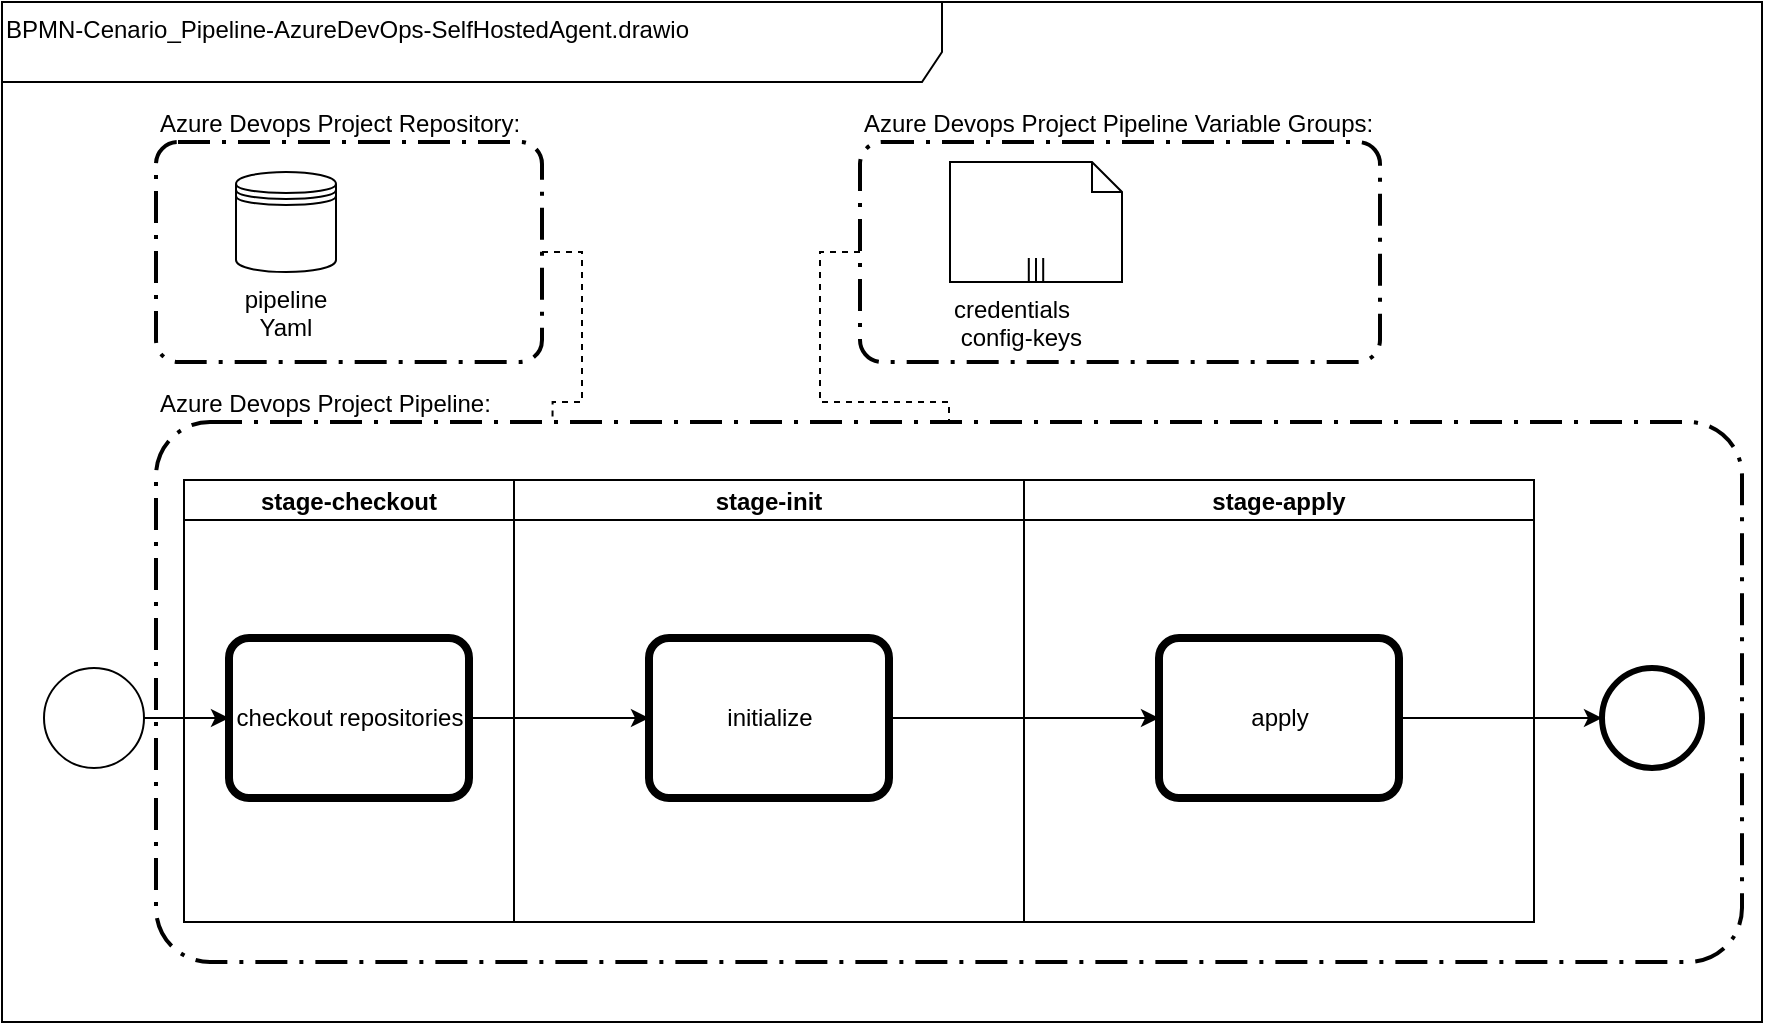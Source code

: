 <mxfile version="20.2.3" type="device"><diagram id="9t7FVnhvxkAf0JGmNi0D" name="Página-1"><mxGraphModel dx="942" dy="582" grid="1" gridSize="10" guides="1" tooltips="1" connect="1" arrows="1" fold="1" page="1" pageScale="1" pageWidth="827" pageHeight="1169" math="0" shadow="0"><root><mxCell id="0"/><mxCell id="1" parent="0"/><mxCell id="p9YbEPfVvi7oQdBkGIc--1" value="BPMN-Cenario_Pipeline-AzureDevOps-SelfHostedAgent.drawio" style="shape=umlFrame;whiteSpace=wrap;html=1;width=470;height=40;align=left;verticalAlign=top;" parent="1" vertex="1"><mxGeometry width="880" height="510" as="geometry"/></mxCell><mxCell id="muLJWTM04YauoSyF-N7c-4" value="Azure Devops Project Pipeline Variable Groups:" style="points=[[0.25,0,0],[0.5,0,0],[0.75,0,0],[1,0.25,0],[1,0.5,0],[1,0.75,0],[0.75,1,0],[0.5,1,0],[0.25,1,0],[0,0.75,0],[0,0.5,0],[0,0.25,0]];rounded=1;arcSize=10;dashed=1;strokeColor=#000000;fillColor=none;gradientColor=none;dashPattern=8 3 1 3;strokeWidth=2;verticalAlign=bottom;labelPosition=center;verticalLabelPosition=top;align=left;textDirection=ltr;" parent="1" vertex="1"><mxGeometry x="429" y="70" width="260" height="110" as="geometry"/></mxCell><mxCell id="p9YbEPfVvi7oQdBkGIc--27" value="Azure Devops Project Pipeline:" style="points=[[0.25,0,0],[0.5,0,0],[0.75,0,0],[1,0.25,0],[1,0.5,0],[1,0.75,0],[0.75,1,0],[0.5,1,0],[0.25,1,0],[0,0.75,0],[0,0.5,0],[0,0.25,0]];rounded=1;arcSize=10;dashed=1;strokeColor=#000000;fillColor=none;gradientColor=none;dashPattern=8 3 1 3;strokeWidth=2;verticalAlign=bottom;labelPosition=center;verticalLabelPosition=top;align=left;textDirection=ltr;" parent="1" vertex="1"><mxGeometry x="77" y="210" width="793" height="270" as="geometry"/></mxCell><mxCell id="p9YbEPfVvi7oQdBkGIc--14" value="Azure Devops Project Repository:" style="points=[[0.25,0,0],[0.5,0,0],[0.75,0,0],[1,0.25,0],[1,0.5,0],[1,0.75,0],[0.75,1,0],[0.5,1,0],[0.25,1,0],[0,0.75,0],[0,0.5,0],[0,0.25,0]];rounded=1;arcSize=10;dashed=1;strokeColor=#000000;fillColor=none;gradientColor=none;dashPattern=8 3 1 3;strokeWidth=2;verticalAlign=bottom;labelPosition=center;verticalLabelPosition=top;align=left;textDirection=ltr;" parent="1" vertex="1"><mxGeometry x="77" y="70" width="193" height="110" as="geometry"/></mxCell><mxCell id="p9YbEPfVvi7oQdBkGIc--11" style="edgeStyle=orthogonalEdgeStyle;rounded=0;orthogonalLoop=1;jettySize=auto;html=1;" parent="1" source="p9YbEPfVvi7oQdBkGIc--10" target="p9YbEPfVvi7oQdBkGIc--17" edge="1"><mxGeometry relative="1" as="geometry"><mxPoint x="111" y="315" as="targetPoint"/></mxGeometry></mxCell><mxCell id="p9YbEPfVvi7oQdBkGIc--10" value="" style="points=[[0.145,0.145,0],[0.5,0,0],[0.855,0.145,0],[1,0.5,0],[0.855,0.855,0],[0.5,1,0],[0.145,0.855,0],[0,0.5,0]];shape=mxgraph.bpmn.event;html=1;verticalLabelPosition=bottom;labelBackgroundColor=#ffffff;verticalAlign=top;align=center;perimeter=ellipsePerimeter;outlineConnect=0;aspect=fixed;outline=standard;symbol=general;" parent="1" vertex="1"><mxGeometry x="21" y="333" width="50" height="50" as="geometry"/></mxCell><mxCell id="p9YbEPfVvi7oQdBkGIc--12" value="stage-checkout" style="swimlane;startSize=20;" parent="1" vertex="1"><mxGeometry x="91" y="239" width="165" height="221" as="geometry"/></mxCell><mxCell id="p9YbEPfVvi7oQdBkGIc--17" value="checkout repositories" style="points=[[0.25,0,0],[0.5,0,0],[0.75,0,0],[1,0.25,0],[1,0.5,0],[1,0.75,0],[0.75,1,0],[0.5,1,0],[0.25,1,0],[0,0.75,0],[0,0.5,0],[0,0.25,0]];shape=mxgraph.bpmn.task;whiteSpace=wrap;rectStyle=rounded;size=10;bpmnShapeType=call;" parent="p9YbEPfVvi7oQdBkGIc--12" vertex="1"><mxGeometry x="22.5" y="79" width="120" height="80" as="geometry"/></mxCell><mxCell id="p9YbEPfVvi7oQdBkGIc--8" value="pipeline Yaml" style="shape=datastore;whiteSpace=wrap;html=1;labelPosition=center;verticalLabelPosition=bottom;align=center;verticalAlign=top;" parent="1" vertex="1"><mxGeometry x="117" y="85" width="50" height="50" as="geometry"/></mxCell><mxCell id="p9YbEPfVvi7oQdBkGIc--20" style="edgeStyle=orthogonalEdgeStyle;rounded=0;orthogonalLoop=1;jettySize=auto;html=1;entryX=0;entryY=0.5;entryDx=0;entryDy=0;entryPerimeter=0;exitX=1;exitY=0.5;exitDx=0;exitDy=0;exitPerimeter=0;" parent="1" source="p9YbEPfVvi7oQdBkGIc--17" target="fXtbCSaWrkktmrQBvNpc-2" edge="1"><mxGeometry relative="1" as="geometry"><mxPoint x="491" y="358" as="sourcePoint"/><mxPoint x="522.5" y="358" as="targetPoint"/></mxGeometry></mxCell><mxCell id="p9YbEPfVvi7oQdBkGIc--32" value="stage-init" style="swimlane;startSize=20;" parent="1" vertex="1"><mxGeometry x="256" y="239" width="255" height="221" as="geometry"/></mxCell><mxCell id="fXtbCSaWrkktmrQBvNpc-2" value="initialize" style="points=[[0.25,0,0],[0.5,0,0],[0.75,0,0],[1,0.25,0],[1,0.5,0],[1,0.75,0],[0.75,1,0],[0.5,1,0],[0.25,1,0],[0,0.75,0],[0,0.5,0],[0,0.25,0]];shape=mxgraph.bpmn.task;whiteSpace=wrap;rectStyle=rounded;size=10;bpmnShapeType=call;" vertex="1" parent="p9YbEPfVvi7oQdBkGIc--32"><mxGeometry x="67.5" y="79" width="120" height="80" as="geometry"/></mxCell><mxCell id="p9YbEPfVvi7oQdBkGIc--35" value="" style="points=[[0.145,0.145,0],[0.5,0,0],[0.855,0.145,0],[1,0.5,0],[0.855,0.855,0],[0.5,1,0],[0.145,0.855,0],[0,0.5,0]];shape=mxgraph.bpmn.event;html=1;verticalLabelPosition=bottom;labelBackgroundColor=#ffffff;verticalAlign=top;align=center;perimeter=ellipsePerimeter;outlineConnect=0;aspect=fixed;outline=end;symbol=terminate2;" parent="1" vertex="1"><mxGeometry x="800" y="333" width="50" height="50" as="geometry"/></mxCell><mxCell id="muLJWTM04YauoSyF-N7c-3" value="credentials&amp;nbsp; &amp;nbsp;config-keys" style="shape=mxgraph.bpmn.data;labelPosition=center;verticalLabelPosition=bottom;align=left;verticalAlign=top;whiteSpace=wrap;size=15;html=1;bpmnTransferType=none;isCollection=1;" parent="1" vertex="1"><mxGeometry x="474" y="80" width="86" height="60" as="geometry"/></mxCell><mxCell id="muLJWTM04YauoSyF-N7c-8" style="edgeStyle=orthogonalEdgeStyle;rounded=0;orthogonalLoop=1;jettySize=auto;html=1;endArrow=none;endFill=0;dashed=1;entryX=0.5;entryY=0;entryDx=0;entryDy=0;entryPerimeter=0;exitX=0;exitY=0.5;exitDx=0;exitDy=0;exitPerimeter=0;" parent="1" source="muLJWTM04YauoSyF-N7c-4" target="p9YbEPfVvi7oQdBkGIc--27" edge="1"><mxGeometry relative="1" as="geometry"><mxPoint x="508" y="180" as="sourcePoint"/><mxPoint x="317.7" y="227.016" as="targetPoint"/></mxGeometry></mxCell><mxCell id="45rNOKhcy0GqoJCZ7_J1-19" style="edgeStyle=orthogonalEdgeStyle;rounded=0;orthogonalLoop=1;jettySize=auto;html=1;endArrow=none;endFill=0;dashed=1;entryX=0.25;entryY=0;entryDx=0;entryDy=0;entryPerimeter=0;exitX=1;exitY=0.5;exitDx=0;exitDy=0;exitPerimeter=0;" parent="1" source="p9YbEPfVvi7oQdBkGIc--14" target="p9YbEPfVvi7oQdBkGIc--27" edge="1"><mxGeometry relative="1" as="geometry"><mxPoint x="699" y="135" as="sourcePoint"/><mxPoint x="718.5" y="220" as="targetPoint"/></mxGeometry></mxCell><mxCell id="fXtbCSaWrkktmrQBvNpc-3" style="edgeStyle=orthogonalEdgeStyle;rounded=0;orthogonalLoop=1;jettySize=auto;html=1;entryX=0;entryY=0.5;entryDx=0;entryDy=0;entryPerimeter=0;exitX=1;exitY=0.5;exitDx=0;exitDy=0;exitPerimeter=0;" edge="1" parent="1" source="fXtbCSaWrkktmrQBvNpc-7" target="p9YbEPfVvi7oQdBkGIc--35"><mxGeometry relative="1" as="geometry"><mxPoint x="243.5" y="368" as="sourcePoint"/><mxPoint x="333.5" y="368" as="targetPoint"/></mxGeometry></mxCell><mxCell id="fXtbCSaWrkktmrQBvNpc-6" value="stage-apply" style="swimlane;startSize=20;" vertex="1" parent="1"><mxGeometry x="511" y="239" width="255" height="221" as="geometry"/></mxCell><mxCell id="fXtbCSaWrkktmrQBvNpc-7" value="apply" style="points=[[0.25,0,0],[0.5,0,0],[0.75,0,0],[1,0.25,0],[1,0.5,0],[1,0.75,0],[0.75,1,0],[0.5,1,0],[0.25,1,0],[0,0.75,0],[0,0.5,0],[0,0.25,0]];shape=mxgraph.bpmn.task;whiteSpace=wrap;rectStyle=rounded;size=10;bpmnShapeType=call;" vertex="1" parent="fXtbCSaWrkktmrQBvNpc-6"><mxGeometry x="67.5" y="79" width="120" height="80" as="geometry"/></mxCell><mxCell id="fXtbCSaWrkktmrQBvNpc-8" style="edgeStyle=orthogonalEdgeStyle;rounded=0;orthogonalLoop=1;jettySize=auto;html=1;fontSize=10;fontColor=none;" edge="1" parent="1" source="fXtbCSaWrkktmrQBvNpc-2" target="fXtbCSaWrkktmrQBvNpc-7"><mxGeometry relative="1" as="geometry"/></mxCell></root></mxGraphModel></diagram></mxfile>